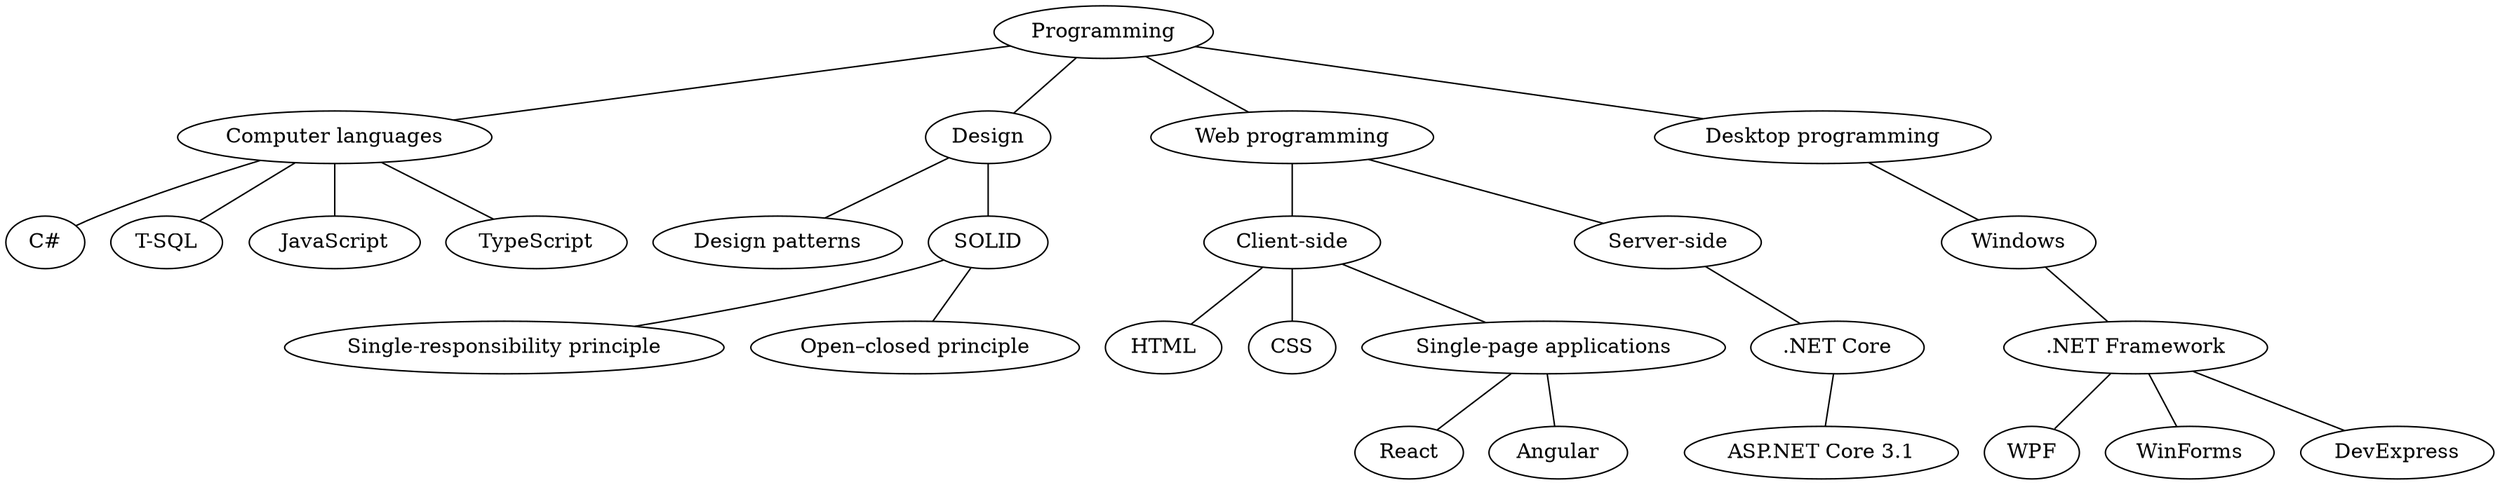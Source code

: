graph expertise {

    programming[label="Programming"]
    programming -- computer_languages;
    programming -- desing
    programming -- web_programming
    programming -- desktop_programming

    computer_languages[label="Computer languages"]
    computer_languages -- csharp;
    computer_languages -- t_sql;
    computer_languages -- javascript;
    computer_languages -- typescript;

    javascript[label="JavaScript"]
    typescript[label="TypeScript"]

    desing[label="Design"]
    desing -- desing_patterns
    desing -- solid

    desing_patterns[label="Design patterns"]
    
    solid[label="SOLID"]
    solid -- single_responsibility_principle
    solid -- open_closed_principle

    single_responsibility_principle[label="Single-responsibility principle"]
    open_closed_principle[label="Open–closed principle"]

    t_sql[label="T-SQL"]
    csharp[label="C#"]
      
    web_programming[label="Web programming"]
    web_programming -- client_side
    web_programming -- server_side

    desktop_programming[label="Desktop programming"]
    desktop_programming -- desktop_programming_windows
   
    desktop_programming_windows[label="Windows"]
    desktop_programming_windows -- dot_net_framework
    
    dot_net_framework[label = ".NET Framework"]
    dot_net_framework -- wpf
    dot_net_framework -- winforms
    dot_net_framework -- devexpress

    wpf[label="WPF"]
    winforms[label="WinForms"]
    devexpress[label="DevExpress"]

    server_side[label="Server-side"]
    server_side -- dot_net_core

    dot_net_core[label = ".NET Core"]
    dot_net_core -- asp_net_core

    asp_net_core[label = "ASP.NET Core 3.1"]

    client_side[label="Client-side"]
    client_side -- html
    client_side -- css
    client_side -- spa;

    spa[label="Single-page applications"]
    spa -- react;
    spa -- angular;

    react[label="React"]
    angular[label="Angular"]

    html[label="HTML"]
    css[label="CSS"]
    
}